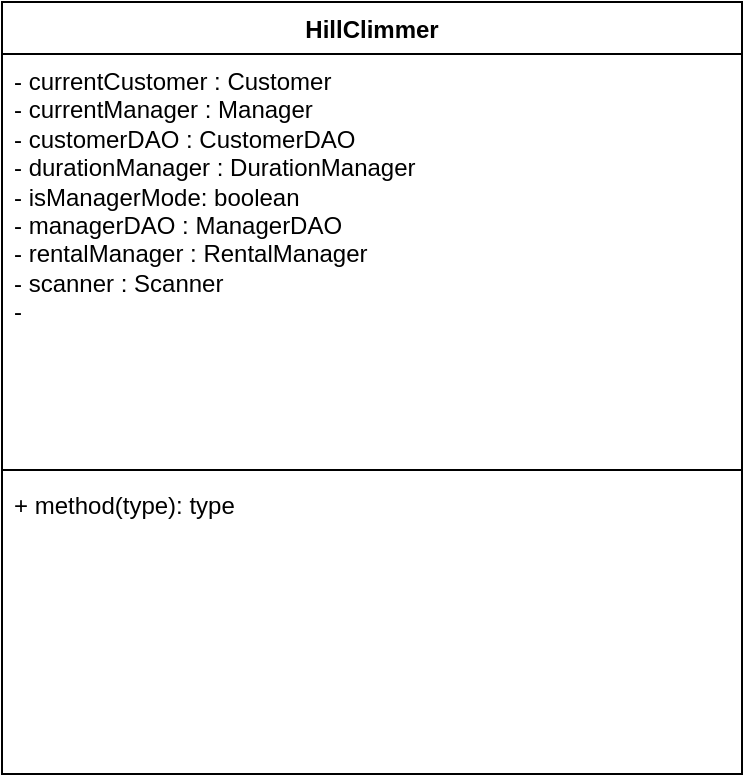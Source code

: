 <mxfile version="28.2.3">
  <diagram name="Page-1" id="KUWia0mi56MD-sfbcHVG">
    <mxGraphModel dx="1188" dy="602" grid="1" gridSize="10" guides="1" tooltips="1" connect="1" arrows="1" fold="1" page="1" pageScale="1" pageWidth="850" pageHeight="1100" math="0" shadow="0">
      <root>
        <mxCell id="0" />
        <mxCell id="1" parent="0" />
        <mxCell id="KkSQwusm3BORoXdPYHce-2" value="HillClimmer" style="swimlane;fontStyle=1;align=center;verticalAlign=top;childLayout=stackLayout;horizontal=1;startSize=26;horizontalStack=0;resizeParent=1;resizeParentMax=0;resizeLast=0;collapsible=1;marginBottom=0;whiteSpace=wrap;html=1;" vertex="1" parent="1">
          <mxGeometry x="60" y="50" width="370" height="386" as="geometry" />
        </mxCell>
        <mxCell id="KkSQwusm3BORoXdPYHce-3" value="- currentCustomer : Customer&lt;br&gt;- currentManager : Manager&lt;br&gt;- customerDAO : CustomerDAO&lt;div&gt;- durationManager : DurationManager&lt;br&gt;- isManagerMode: boolean&lt;br&gt;- managerDAO : ManagerDAO&lt;br&gt;- rentalManager : RentalManager&lt;br&gt;- scanner : Scanner&lt;br&gt;-&lt;br&gt;&lt;div&gt;&lt;br&gt;&lt;/div&gt;&lt;/div&gt;" style="text;strokeColor=none;fillColor=none;align=left;verticalAlign=top;spacingLeft=4;spacingRight=4;overflow=hidden;rotatable=0;points=[[0,0.5],[1,0.5]];portConstraint=eastwest;whiteSpace=wrap;html=1;" vertex="1" parent="KkSQwusm3BORoXdPYHce-2">
          <mxGeometry y="26" width="370" height="204" as="geometry" />
        </mxCell>
        <mxCell id="KkSQwusm3BORoXdPYHce-4" value="" style="line;strokeWidth=1;fillColor=none;align=left;verticalAlign=middle;spacingTop=-1;spacingLeft=3;spacingRight=3;rotatable=0;labelPosition=right;points=[];portConstraint=eastwest;strokeColor=inherit;" vertex="1" parent="KkSQwusm3BORoXdPYHce-2">
          <mxGeometry y="230" width="370" height="8" as="geometry" />
        </mxCell>
        <mxCell id="KkSQwusm3BORoXdPYHce-5" value="+ method(type): type" style="text;strokeColor=none;fillColor=none;align=left;verticalAlign=top;spacingLeft=4;spacingRight=4;overflow=hidden;rotatable=0;points=[[0,0.5],[1,0.5]];portConstraint=eastwest;whiteSpace=wrap;html=1;" vertex="1" parent="KkSQwusm3BORoXdPYHce-2">
          <mxGeometry y="238" width="370" height="148" as="geometry" />
        </mxCell>
      </root>
    </mxGraphModel>
  </diagram>
</mxfile>

